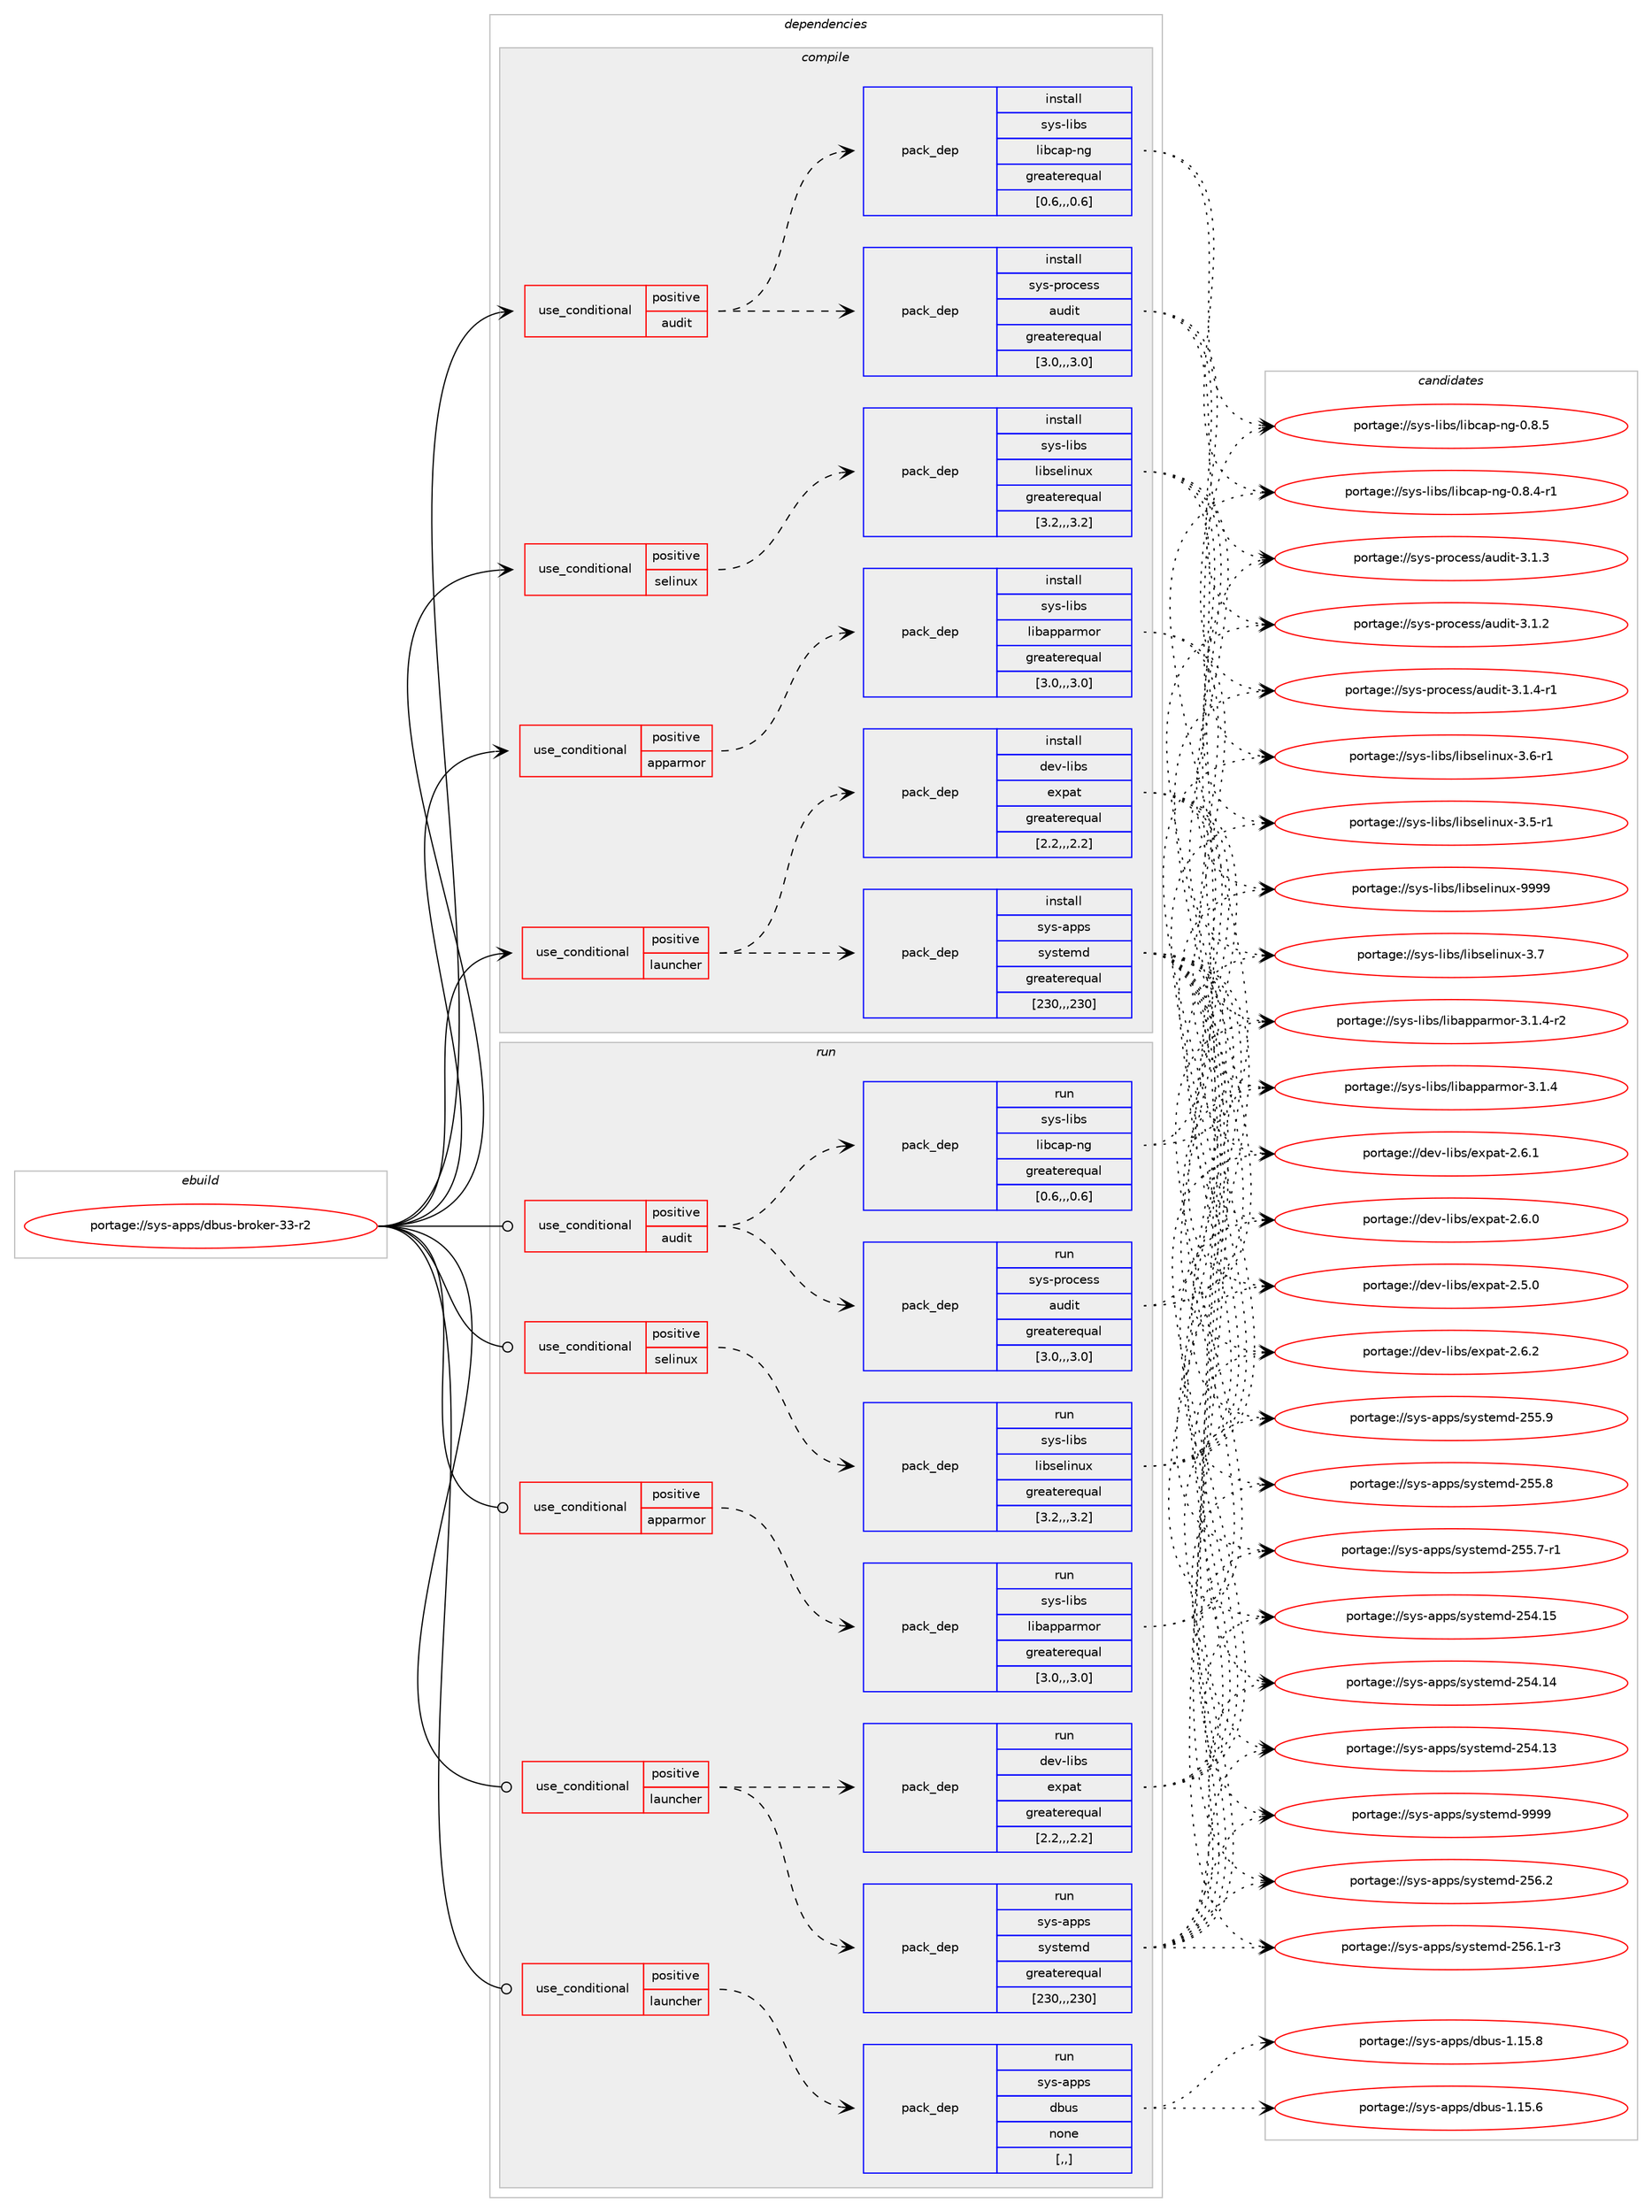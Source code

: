 digraph prolog {

# *************
# Graph options
# *************

newrank=true;
concentrate=true;
compound=true;
graph [rankdir=LR,fontname=Helvetica,fontsize=10,ranksep=1.5];#, ranksep=2.5, nodesep=0.2];
edge  [arrowhead=vee];
node  [fontname=Helvetica,fontsize=10];

# **********
# The ebuild
# **********

subgraph cluster_leftcol {
color=gray;
label=<<i>ebuild</i>>;
id [label="portage://sys-apps/dbus-broker-33-r2", color=red, width=4, href="../sys-apps/dbus-broker-33-r2.svg"];
}

# ****************
# The dependencies
# ****************

subgraph cluster_midcol {
color=gray;
label=<<i>dependencies</i>>;
subgraph cluster_compile {
fillcolor="#eeeeee";
style=filled;
label=<<i>compile</i>>;
subgraph cond109992 {
dependency416909 [label=<<TABLE BORDER="0" CELLBORDER="1" CELLSPACING="0" CELLPADDING="4"><TR><TD ROWSPAN="3" CELLPADDING="10">use_conditional</TD></TR><TR><TD>positive</TD></TR><TR><TD>apparmor</TD></TR></TABLE>>, shape=none, color=red];
subgraph pack303984 {
dependency416910 [label=<<TABLE BORDER="0" CELLBORDER="1" CELLSPACING="0" CELLPADDING="4" WIDTH="220"><TR><TD ROWSPAN="6" CELLPADDING="30">pack_dep</TD></TR><TR><TD WIDTH="110">install</TD></TR><TR><TD>sys-libs</TD></TR><TR><TD>libapparmor</TD></TR><TR><TD>greaterequal</TD></TR><TR><TD>[3.0,,,3.0]</TD></TR></TABLE>>, shape=none, color=blue];
}
dependency416909:e -> dependency416910:w [weight=20,style="dashed",arrowhead="vee"];
}
id:e -> dependency416909:w [weight=20,style="solid",arrowhead="vee"];
subgraph cond109993 {
dependency416911 [label=<<TABLE BORDER="0" CELLBORDER="1" CELLSPACING="0" CELLPADDING="4"><TR><TD ROWSPAN="3" CELLPADDING="10">use_conditional</TD></TR><TR><TD>positive</TD></TR><TR><TD>audit</TD></TR></TABLE>>, shape=none, color=red];
subgraph pack303985 {
dependency416912 [label=<<TABLE BORDER="0" CELLBORDER="1" CELLSPACING="0" CELLPADDING="4" WIDTH="220"><TR><TD ROWSPAN="6" CELLPADDING="30">pack_dep</TD></TR><TR><TD WIDTH="110">install</TD></TR><TR><TD>sys-process</TD></TR><TR><TD>audit</TD></TR><TR><TD>greaterequal</TD></TR><TR><TD>[3.0,,,3.0]</TD></TR></TABLE>>, shape=none, color=blue];
}
dependency416911:e -> dependency416912:w [weight=20,style="dashed",arrowhead="vee"];
subgraph pack303986 {
dependency416913 [label=<<TABLE BORDER="0" CELLBORDER="1" CELLSPACING="0" CELLPADDING="4" WIDTH="220"><TR><TD ROWSPAN="6" CELLPADDING="30">pack_dep</TD></TR><TR><TD WIDTH="110">install</TD></TR><TR><TD>sys-libs</TD></TR><TR><TD>libcap-ng</TD></TR><TR><TD>greaterequal</TD></TR><TR><TD>[0.6,,,0.6]</TD></TR></TABLE>>, shape=none, color=blue];
}
dependency416911:e -> dependency416913:w [weight=20,style="dashed",arrowhead="vee"];
}
id:e -> dependency416911:w [weight=20,style="solid",arrowhead="vee"];
subgraph cond109994 {
dependency416914 [label=<<TABLE BORDER="0" CELLBORDER="1" CELLSPACING="0" CELLPADDING="4"><TR><TD ROWSPAN="3" CELLPADDING="10">use_conditional</TD></TR><TR><TD>positive</TD></TR><TR><TD>launcher</TD></TR></TABLE>>, shape=none, color=red];
subgraph pack303987 {
dependency416915 [label=<<TABLE BORDER="0" CELLBORDER="1" CELLSPACING="0" CELLPADDING="4" WIDTH="220"><TR><TD ROWSPAN="6" CELLPADDING="30">pack_dep</TD></TR><TR><TD WIDTH="110">install</TD></TR><TR><TD>dev-libs</TD></TR><TR><TD>expat</TD></TR><TR><TD>greaterequal</TD></TR><TR><TD>[2.2,,,2.2]</TD></TR></TABLE>>, shape=none, color=blue];
}
dependency416914:e -> dependency416915:w [weight=20,style="dashed",arrowhead="vee"];
subgraph pack303988 {
dependency416916 [label=<<TABLE BORDER="0" CELLBORDER="1" CELLSPACING="0" CELLPADDING="4" WIDTH="220"><TR><TD ROWSPAN="6" CELLPADDING="30">pack_dep</TD></TR><TR><TD WIDTH="110">install</TD></TR><TR><TD>sys-apps</TD></TR><TR><TD>systemd</TD></TR><TR><TD>greaterequal</TD></TR><TR><TD>[230,,,230]</TD></TR></TABLE>>, shape=none, color=blue];
}
dependency416914:e -> dependency416916:w [weight=20,style="dashed",arrowhead="vee"];
}
id:e -> dependency416914:w [weight=20,style="solid",arrowhead="vee"];
subgraph cond109995 {
dependency416917 [label=<<TABLE BORDER="0" CELLBORDER="1" CELLSPACING="0" CELLPADDING="4"><TR><TD ROWSPAN="3" CELLPADDING="10">use_conditional</TD></TR><TR><TD>positive</TD></TR><TR><TD>selinux</TD></TR></TABLE>>, shape=none, color=red];
subgraph pack303989 {
dependency416918 [label=<<TABLE BORDER="0" CELLBORDER="1" CELLSPACING="0" CELLPADDING="4" WIDTH="220"><TR><TD ROWSPAN="6" CELLPADDING="30">pack_dep</TD></TR><TR><TD WIDTH="110">install</TD></TR><TR><TD>sys-libs</TD></TR><TR><TD>libselinux</TD></TR><TR><TD>greaterequal</TD></TR><TR><TD>[3.2,,,3.2]</TD></TR></TABLE>>, shape=none, color=blue];
}
dependency416917:e -> dependency416918:w [weight=20,style="dashed",arrowhead="vee"];
}
id:e -> dependency416917:w [weight=20,style="solid",arrowhead="vee"];
}
subgraph cluster_compileandrun {
fillcolor="#eeeeee";
style=filled;
label=<<i>compile and run</i>>;
}
subgraph cluster_run {
fillcolor="#eeeeee";
style=filled;
label=<<i>run</i>>;
subgraph cond109996 {
dependency416919 [label=<<TABLE BORDER="0" CELLBORDER="1" CELLSPACING="0" CELLPADDING="4"><TR><TD ROWSPAN="3" CELLPADDING="10">use_conditional</TD></TR><TR><TD>positive</TD></TR><TR><TD>apparmor</TD></TR></TABLE>>, shape=none, color=red];
subgraph pack303990 {
dependency416920 [label=<<TABLE BORDER="0" CELLBORDER="1" CELLSPACING="0" CELLPADDING="4" WIDTH="220"><TR><TD ROWSPAN="6" CELLPADDING="30">pack_dep</TD></TR><TR><TD WIDTH="110">run</TD></TR><TR><TD>sys-libs</TD></TR><TR><TD>libapparmor</TD></TR><TR><TD>greaterequal</TD></TR><TR><TD>[3.0,,,3.0]</TD></TR></TABLE>>, shape=none, color=blue];
}
dependency416919:e -> dependency416920:w [weight=20,style="dashed",arrowhead="vee"];
}
id:e -> dependency416919:w [weight=20,style="solid",arrowhead="odot"];
subgraph cond109997 {
dependency416921 [label=<<TABLE BORDER="0" CELLBORDER="1" CELLSPACING="0" CELLPADDING="4"><TR><TD ROWSPAN="3" CELLPADDING="10">use_conditional</TD></TR><TR><TD>positive</TD></TR><TR><TD>audit</TD></TR></TABLE>>, shape=none, color=red];
subgraph pack303991 {
dependency416922 [label=<<TABLE BORDER="0" CELLBORDER="1" CELLSPACING="0" CELLPADDING="4" WIDTH="220"><TR><TD ROWSPAN="6" CELLPADDING="30">pack_dep</TD></TR><TR><TD WIDTH="110">run</TD></TR><TR><TD>sys-process</TD></TR><TR><TD>audit</TD></TR><TR><TD>greaterequal</TD></TR><TR><TD>[3.0,,,3.0]</TD></TR></TABLE>>, shape=none, color=blue];
}
dependency416921:e -> dependency416922:w [weight=20,style="dashed",arrowhead="vee"];
subgraph pack303992 {
dependency416923 [label=<<TABLE BORDER="0" CELLBORDER="1" CELLSPACING="0" CELLPADDING="4" WIDTH="220"><TR><TD ROWSPAN="6" CELLPADDING="30">pack_dep</TD></TR><TR><TD WIDTH="110">run</TD></TR><TR><TD>sys-libs</TD></TR><TR><TD>libcap-ng</TD></TR><TR><TD>greaterequal</TD></TR><TR><TD>[0.6,,,0.6]</TD></TR></TABLE>>, shape=none, color=blue];
}
dependency416921:e -> dependency416923:w [weight=20,style="dashed",arrowhead="vee"];
}
id:e -> dependency416921:w [weight=20,style="solid",arrowhead="odot"];
subgraph cond109998 {
dependency416924 [label=<<TABLE BORDER="0" CELLBORDER="1" CELLSPACING="0" CELLPADDING="4"><TR><TD ROWSPAN="3" CELLPADDING="10">use_conditional</TD></TR><TR><TD>positive</TD></TR><TR><TD>launcher</TD></TR></TABLE>>, shape=none, color=red];
subgraph pack303993 {
dependency416925 [label=<<TABLE BORDER="0" CELLBORDER="1" CELLSPACING="0" CELLPADDING="4" WIDTH="220"><TR><TD ROWSPAN="6" CELLPADDING="30">pack_dep</TD></TR><TR><TD WIDTH="110">run</TD></TR><TR><TD>dev-libs</TD></TR><TR><TD>expat</TD></TR><TR><TD>greaterequal</TD></TR><TR><TD>[2.2,,,2.2]</TD></TR></TABLE>>, shape=none, color=blue];
}
dependency416924:e -> dependency416925:w [weight=20,style="dashed",arrowhead="vee"];
subgraph pack303994 {
dependency416926 [label=<<TABLE BORDER="0" CELLBORDER="1" CELLSPACING="0" CELLPADDING="4" WIDTH="220"><TR><TD ROWSPAN="6" CELLPADDING="30">pack_dep</TD></TR><TR><TD WIDTH="110">run</TD></TR><TR><TD>sys-apps</TD></TR><TR><TD>systemd</TD></TR><TR><TD>greaterequal</TD></TR><TR><TD>[230,,,230]</TD></TR></TABLE>>, shape=none, color=blue];
}
dependency416924:e -> dependency416926:w [weight=20,style="dashed",arrowhead="vee"];
}
id:e -> dependency416924:w [weight=20,style="solid",arrowhead="odot"];
subgraph cond109999 {
dependency416927 [label=<<TABLE BORDER="0" CELLBORDER="1" CELLSPACING="0" CELLPADDING="4"><TR><TD ROWSPAN="3" CELLPADDING="10">use_conditional</TD></TR><TR><TD>positive</TD></TR><TR><TD>launcher</TD></TR></TABLE>>, shape=none, color=red];
subgraph pack303995 {
dependency416928 [label=<<TABLE BORDER="0" CELLBORDER="1" CELLSPACING="0" CELLPADDING="4" WIDTH="220"><TR><TD ROWSPAN="6" CELLPADDING="30">pack_dep</TD></TR><TR><TD WIDTH="110">run</TD></TR><TR><TD>sys-apps</TD></TR><TR><TD>dbus</TD></TR><TR><TD>none</TD></TR><TR><TD>[,,]</TD></TR></TABLE>>, shape=none, color=blue];
}
dependency416927:e -> dependency416928:w [weight=20,style="dashed",arrowhead="vee"];
}
id:e -> dependency416927:w [weight=20,style="solid",arrowhead="odot"];
subgraph cond110000 {
dependency416929 [label=<<TABLE BORDER="0" CELLBORDER="1" CELLSPACING="0" CELLPADDING="4"><TR><TD ROWSPAN="3" CELLPADDING="10">use_conditional</TD></TR><TR><TD>positive</TD></TR><TR><TD>selinux</TD></TR></TABLE>>, shape=none, color=red];
subgraph pack303996 {
dependency416930 [label=<<TABLE BORDER="0" CELLBORDER="1" CELLSPACING="0" CELLPADDING="4" WIDTH="220"><TR><TD ROWSPAN="6" CELLPADDING="30">pack_dep</TD></TR><TR><TD WIDTH="110">run</TD></TR><TR><TD>sys-libs</TD></TR><TR><TD>libselinux</TD></TR><TR><TD>greaterequal</TD></TR><TR><TD>[3.2,,,3.2]</TD></TR></TABLE>>, shape=none, color=blue];
}
dependency416929:e -> dependency416930:w [weight=20,style="dashed",arrowhead="vee"];
}
id:e -> dependency416929:w [weight=20,style="solid",arrowhead="odot"];
}
}

# **************
# The candidates
# **************

subgraph cluster_choices {
rank=same;
color=gray;
label=<<i>candidates</i>>;

subgraph choice303984 {
color=black;
nodesep=1;
choice1151211154510810598115471081059897112112971141091111144551464946524511450 [label="portage://sys-libs/libapparmor-3.1.4-r2", color=red, width=4,href="../sys-libs/libapparmor-3.1.4-r2.svg"];
choice115121115451081059811547108105989711211297114109111114455146494652 [label="portage://sys-libs/libapparmor-3.1.4", color=red, width=4,href="../sys-libs/libapparmor-3.1.4.svg"];
dependency416910:e -> choice1151211154510810598115471081059897112112971141091111144551464946524511450:w [style=dotted,weight="100"];
dependency416910:e -> choice115121115451081059811547108105989711211297114109111114455146494652:w [style=dotted,weight="100"];
}
subgraph choice303985 {
color=black;
nodesep=1;
choice115121115451121141119910111511547971171001051164551464946524511449 [label="portage://sys-process/audit-3.1.4-r1", color=red, width=4,href="../sys-process/audit-3.1.4-r1.svg"];
choice11512111545112114111991011151154797117100105116455146494651 [label="portage://sys-process/audit-3.1.3", color=red, width=4,href="../sys-process/audit-3.1.3.svg"];
choice11512111545112114111991011151154797117100105116455146494650 [label="portage://sys-process/audit-3.1.2", color=red, width=4,href="../sys-process/audit-3.1.2.svg"];
dependency416912:e -> choice115121115451121141119910111511547971171001051164551464946524511449:w [style=dotted,weight="100"];
dependency416912:e -> choice11512111545112114111991011151154797117100105116455146494651:w [style=dotted,weight="100"];
dependency416912:e -> choice11512111545112114111991011151154797117100105116455146494650:w [style=dotted,weight="100"];
}
subgraph choice303986 {
color=black;
nodesep=1;
choice11512111545108105981154710810598999711245110103454846564653 [label="portage://sys-libs/libcap-ng-0.8.5", color=red, width=4,href="../sys-libs/libcap-ng-0.8.5.svg"];
choice115121115451081059811547108105989997112451101034548465646524511449 [label="portage://sys-libs/libcap-ng-0.8.4-r1", color=red, width=4,href="../sys-libs/libcap-ng-0.8.4-r1.svg"];
dependency416913:e -> choice11512111545108105981154710810598999711245110103454846564653:w [style=dotted,weight="100"];
dependency416913:e -> choice115121115451081059811547108105989997112451101034548465646524511449:w [style=dotted,weight="100"];
}
subgraph choice303987 {
color=black;
nodesep=1;
choice10010111845108105981154710112011297116455046544650 [label="portage://dev-libs/expat-2.6.2", color=red, width=4,href="../dev-libs/expat-2.6.2.svg"];
choice10010111845108105981154710112011297116455046544649 [label="portage://dev-libs/expat-2.6.1", color=red, width=4,href="../dev-libs/expat-2.6.1.svg"];
choice10010111845108105981154710112011297116455046544648 [label="portage://dev-libs/expat-2.6.0", color=red, width=4,href="../dev-libs/expat-2.6.0.svg"];
choice10010111845108105981154710112011297116455046534648 [label="portage://dev-libs/expat-2.5.0", color=red, width=4,href="../dev-libs/expat-2.5.0.svg"];
dependency416915:e -> choice10010111845108105981154710112011297116455046544650:w [style=dotted,weight="100"];
dependency416915:e -> choice10010111845108105981154710112011297116455046544649:w [style=dotted,weight="100"];
dependency416915:e -> choice10010111845108105981154710112011297116455046544648:w [style=dotted,weight="100"];
dependency416915:e -> choice10010111845108105981154710112011297116455046534648:w [style=dotted,weight="100"];
}
subgraph choice303988 {
color=black;
nodesep=1;
choice1151211154597112112115471151211151161011091004557575757 [label="portage://sys-apps/systemd-9999", color=red, width=4,href="../sys-apps/systemd-9999.svg"];
choice115121115459711211211547115121115116101109100455053544650 [label="portage://sys-apps/systemd-256.2", color=red, width=4,href="../sys-apps/systemd-256.2.svg"];
choice1151211154597112112115471151211151161011091004550535446494511451 [label="portage://sys-apps/systemd-256.1-r3", color=red, width=4,href="../sys-apps/systemd-256.1-r3.svg"];
choice115121115459711211211547115121115116101109100455053534657 [label="portage://sys-apps/systemd-255.9", color=red, width=4,href="../sys-apps/systemd-255.9.svg"];
choice115121115459711211211547115121115116101109100455053534656 [label="portage://sys-apps/systemd-255.8", color=red, width=4,href="../sys-apps/systemd-255.8.svg"];
choice1151211154597112112115471151211151161011091004550535346554511449 [label="portage://sys-apps/systemd-255.7-r1", color=red, width=4,href="../sys-apps/systemd-255.7-r1.svg"];
choice11512111545971121121154711512111511610110910045505352464953 [label="portage://sys-apps/systemd-254.15", color=red, width=4,href="../sys-apps/systemd-254.15.svg"];
choice11512111545971121121154711512111511610110910045505352464952 [label="portage://sys-apps/systemd-254.14", color=red, width=4,href="../sys-apps/systemd-254.14.svg"];
choice11512111545971121121154711512111511610110910045505352464951 [label="portage://sys-apps/systemd-254.13", color=red, width=4,href="../sys-apps/systemd-254.13.svg"];
dependency416916:e -> choice1151211154597112112115471151211151161011091004557575757:w [style=dotted,weight="100"];
dependency416916:e -> choice115121115459711211211547115121115116101109100455053544650:w [style=dotted,weight="100"];
dependency416916:e -> choice1151211154597112112115471151211151161011091004550535446494511451:w [style=dotted,weight="100"];
dependency416916:e -> choice115121115459711211211547115121115116101109100455053534657:w [style=dotted,weight="100"];
dependency416916:e -> choice115121115459711211211547115121115116101109100455053534656:w [style=dotted,weight="100"];
dependency416916:e -> choice1151211154597112112115471151211151161011091004550535346554511449:w [style=dotted,weight="100"];
dependency416916:e -> choice11512111545971121121154711512111511610110910045505352464953:w [style=dotted,weight="100"];
dependency416916:e -> choice11512111545971121121154711512111511610110910045505352464952:w [style=dotted,weight="100"];
dependency416916:e -> choice11512111545971121121154711512111511610110910045505352464951:w [style=dotted,weight="100"];
}
subgraph choice303989 {
color=black;
nodesep=1;
choice115121115451081059811547108105981151011081051101171204557575757 [label="portage://sys-libs/libselinux-9999", color=red, width=4,href="../sys-libs/libselinux-9999.svg"];
choice1151211154510810598115471081059811510110810511011712045514655 [label="portage://sys-libs/libselinux-3.7", color=red, width=4,href="../sys-libs/libselinux-3.7.svg"];
choice11512111545108105981154710810598115101108105110117120455146544511449 [label="portage://sys-libs/libselinux-3.6-r1", color=red, width=4,href="../sys-libs/libselinux-3.6-r1.svg"];
choice11512111545108105981154710810598115101108105110117120455146534511449 [label="portage://sys-libs/libselinux-3.5-r1", color=red, width=4,href="../sys-libs/libselinux-3.5-r1.svg"];
dependency416918:e -> choice115121115451081059811547108105981151011081051101171204557575757:w [style=dotted,weight="100"];
dependency416918:e -> choice1151211154510810598115471081059811510110810511011712045514655:w [style=dotted,weight="100"];
dependency416918:e -> choice11512111545108105981154710810598115101108105110117120455146544511449:w [style=dotted,weight="100"];
dependency416918:e -> choice11512111545108105981154710810598115101108105110117120455146534511449:w [style=dotted,weight="100"];
}
subgraph choice303990 {
color=black;
nodesep=1;
choice1151211154510810598115471081059897112112971141091111144551464946524511450 [label="portage://sys-libs/libapparmor-3.1.4-r2", color=red, width=4,href="../sys-libs/libapparmor-3.1.4-r2.svg"];
choice115121115451081059811547108105989711211297114109111114455146494652 [label="portage://sys-libs/libapparmor-3.1.4", color=red, width=4,href="../sys-libs/libapparmor-3.1.4.svg"];
dependency416920:e -> choice1151211154510810598115471081059897112112971141091111144551464946524511450:w [style=dotted,weight="100"];
dependency416920:e -> choice115121115451081059811547108105989711211297114109111114455146494652:w [style=dotted,weight="100"];
}
subgraph choice303991 {
color=black;
nodesep=1;
choice115121115451121141119910111511547971171001051164551464946524511449 [label="portage://sys-process/audit-3.1.4-r1", color=red, width=4,href="../sys-process/audit-3.1.4-r1.svg"];
choice11512111545112114111991011151154797117100105116455146494651 [label="portage://sys-process/audit-3.1.3", color=red, width=4,href="../sys-process/audit-3.1.3.svg"];
choice11512111545112114111991011151154797117100105116455146494650 [label="portage://sys-process/audit-3.1.2", color=red, width=4,href="../sys-process/audit-3.1.2.svg"];
dependency416922:e -> choice115121115451121141119910111511547971171001051164551464946524511449:w [style=dotted,weight="100"];
dependency416922:e -> choice11512111545112114111991011151154797117100105116455146494651:w [style=dotted,weight="100"];
dependency416922:e -> choice11512111545112114111991011151154797117100105116455146494650:w [style=dotted,weight="100"];
}
subgraph choice303992 {
color=black;
nodesep=1;
choice11512111545108105981154710810598999711245110103454846564653 [label="portage://sys-libs/libcap-ng-0.8.5", color=red, width=4,href="../sys-libs/libcap-ng-0.8.5.svg"];
choice115121115451081059811547108105989997112451101034548465646524511449 [label="portage://sys-libs/libcap-ng-0.8.4-r1", color=red, width=4,href="../sys-libs/libcap-ng-0.8.4-r1.svg"];
dependency416923:e -> choice11512111545108105981154710810598999711245110103454846564653:w [style=dotted,weight="100"];
dependency416923:e -> choice115121115451081059811547108105989997112451101034548465646524511449:w [style=dotted,weight="100"];
}
subgraph choice303993 {
color=black;
nodesep=1;
choice10010111845108105981154710112011297116455046544650 [label="portage://dev-libs/expat-2.6.2", color=red, width=4,href="../dev-libs/expat-2.6.2.svg"];
choice10010111845108105981154710112011297116455046544649 [label="portage://dev-libs/expat-2.6.1", color=red, width=4,href="../dev-libs/expat-2.6.1.svg"];
choice10010111845108105981154710112011297116455046544648 [label="portage://dev-libs/expat-2.6.0", color=red, width=4,href="../dev-libs/expat-2.6.0.svg"];
choice10010111845108105981154710112011297116455046534648 [label="portage://dev-libs/expat-2.5.0", color=red, width=4,href="../dev-libs/expat-2.5.0.svg"];
dependency416925:e -> choice10010111845108105981154710112011297116455046544650:w [style=dotted,weight="100"];
dependency416925:e -> choice10010111845108105981154710112011297116455046544649:w [style=dotted,weight="100"];
dependency416925:e -> choice10010111845108105981154710112011297116455046544648:w [style=dotted,weight="100"];
dependency416925:e -> choice10010111845108105981154710112011297116455046534648:w [style=dotted,weight="100"];
}
subgraph choice303994 {
color=black;
nodesep=1;
choice1151211154597112112115471151211151161011091004557575757 [label="portage://sys-apps/systemd-9999", color=red, width=4,href="../sys-apps/systemd-9999.svg"];
choice115121115459711211211547115121115116101109100455053544650 [label="portage://sys-apps/systemd-256.2", color=red, width=4,href="../sys-apps/systemd-256.2.svg"];
choice1151211154597112112115471151211151161011091004550535446494511451 [label="portage://sys-apps/systemd-256.1-r3", color=red, width=4,href="../sys-apps/systemd-256.1-r3.svg"];
choice115121115459711211211547115121115116101109100455053534657 [label="portage://sys-apps/systemd-255.9", color=red, width=4,href="../sys-apps/systemd-255.9.svg"];
choice115121115459711211211547115121115116101109100455053534656 [label="portage://sys-apps/systemd-255.8", color=red, width=4,href="../sys-apps/systemd-255.8.svg"];
choice1151211154597112112115471151211151161011091004550535346554511449 [label="portage://sys-apps/systemd-255.7-r1", color=red, width=4,href="../sys-apps/systemd-255.7-r1.svg"];
choice11512111545971121121154711512111511610110910045505352464953 [label="portage://sys-apps/systemd-254.15", color=red, width=4,href="../sys-apps/systemd-254.15.svg"];
choice11512111545971121121154711512111511610110910045505352464952 [label="portage://sys-apps/systemd-254.14", color=red, width=4,href="../sys-apps/systemd-254.14.svg"];
choice11512111545971121121154711512111511610110910045505352464951 [label="portage://sys-apps/systemd-254.13", color=red, width=4,href="../sys-apps/systemd-254.13.svg"];
dependency416926:e -> choice1151211154597112112115471151211151161011091004557575757:w [style=dotted,weight="100"];
dependency416926:e -> choice115121115459711211211547115121115116101109100455053544650:w [style=dotted,weight="100"];
dependency416926:e -> choice1151211154597112112115471151211151161011091004550535446494511451:w [style=dotted,weight="100"];
dependency416926:e -> choice115121115459711211211547115121115116101109100455053534657:w [style=dotted,weight="100"];
dependency416926:e -> choice115121115459711211211547115121115116101109100455053534656:w [style=dotted,weight="100"];
dependency416926:e -> choice1151211154597112112115471151211151161011091004550535346554511449:w [style=dotted,weight="100"];
dependency416926:e -> choice11512111545971121121154711512111511610110910045505352464953:w [style=dotted,weight="100"];
dependency416926:e -> choice11512111545971121121154711512111511610110910045505352464952:w [style=dotted,weight="100"];
dependency416926:e -> choice11512111545971121121154711512111511610110910045505352464951:w [style=dotted,weight="100"];
}
subgraph choice303995 {
color=black;
nodesep=1;
choice1151211154597112112115471009811711545494649534656 [label="portage://sys-apps/dbus-1.15.8", color=red, width=4,href="../sys-apps/dbus-1.15.8.svg"];
choice1151211154597112112115471009811711545494649534654 [label="portage://sys-apps/dbus-1.15.6", color=red, width=4,href="../sys-apps/dbus-1.15.6.svg"];
dependency416928:e -> choice1151211154597112112115471009811711545494649534656:w [style=dotted,weight="100"];
dependency416928:e -> choice1151211154597112112115471009811711545494649534654:w [style=dotted,weight="100"];
}
subgraph choice303996 {
color=black;
nodesep=1;
choice115121115451081059811547108105981151011081051101171204557575757 [label="portage://sys-libs/libselinux-9999", color=red, width=4,href="../sys-libs/libselinux-9999.svg"];
choice1151211154510810598115471081059811510110810511011712045514655 [label="portage://sys-libs/libselinux-3.7", color=red, width=4,href="../sys-libs/libselinux-3.7.svg"];
choice11512111545108105981154710810598115101108105110117120455146544511449 [label="portage://sys-libs/libselinux-3.6-r1", color=red, width=4,href="../sys-libs/libselinux-3.6-r1.svg"];
choice11512111545108105981154710810598115101108105110117120455146534511449 [label="portage://sys-libs/libselinux-3.5-r1", color=red, width=4,href="../sys-libs/libselinux-3.5-r1.svg"];
dependency416930:e -> choice115121115451081059811547108105981151011081051101171204557575757:w [style=dotted,weight="100"];
dependency416930:e -> choice1151211154510810598115471081059811510110810511011712045514655:w [style=dotted,weight="100"];
dependency416930:e -> choice11512111545108105981154710810598115101108105110117120455146544511449:w [style=dotted,weight="100"];
dependency416930:e -> choice11512111545108105981154710810598115101108105110117120455146534511449:w [style=dotted,weight="100"];
}
}

}
